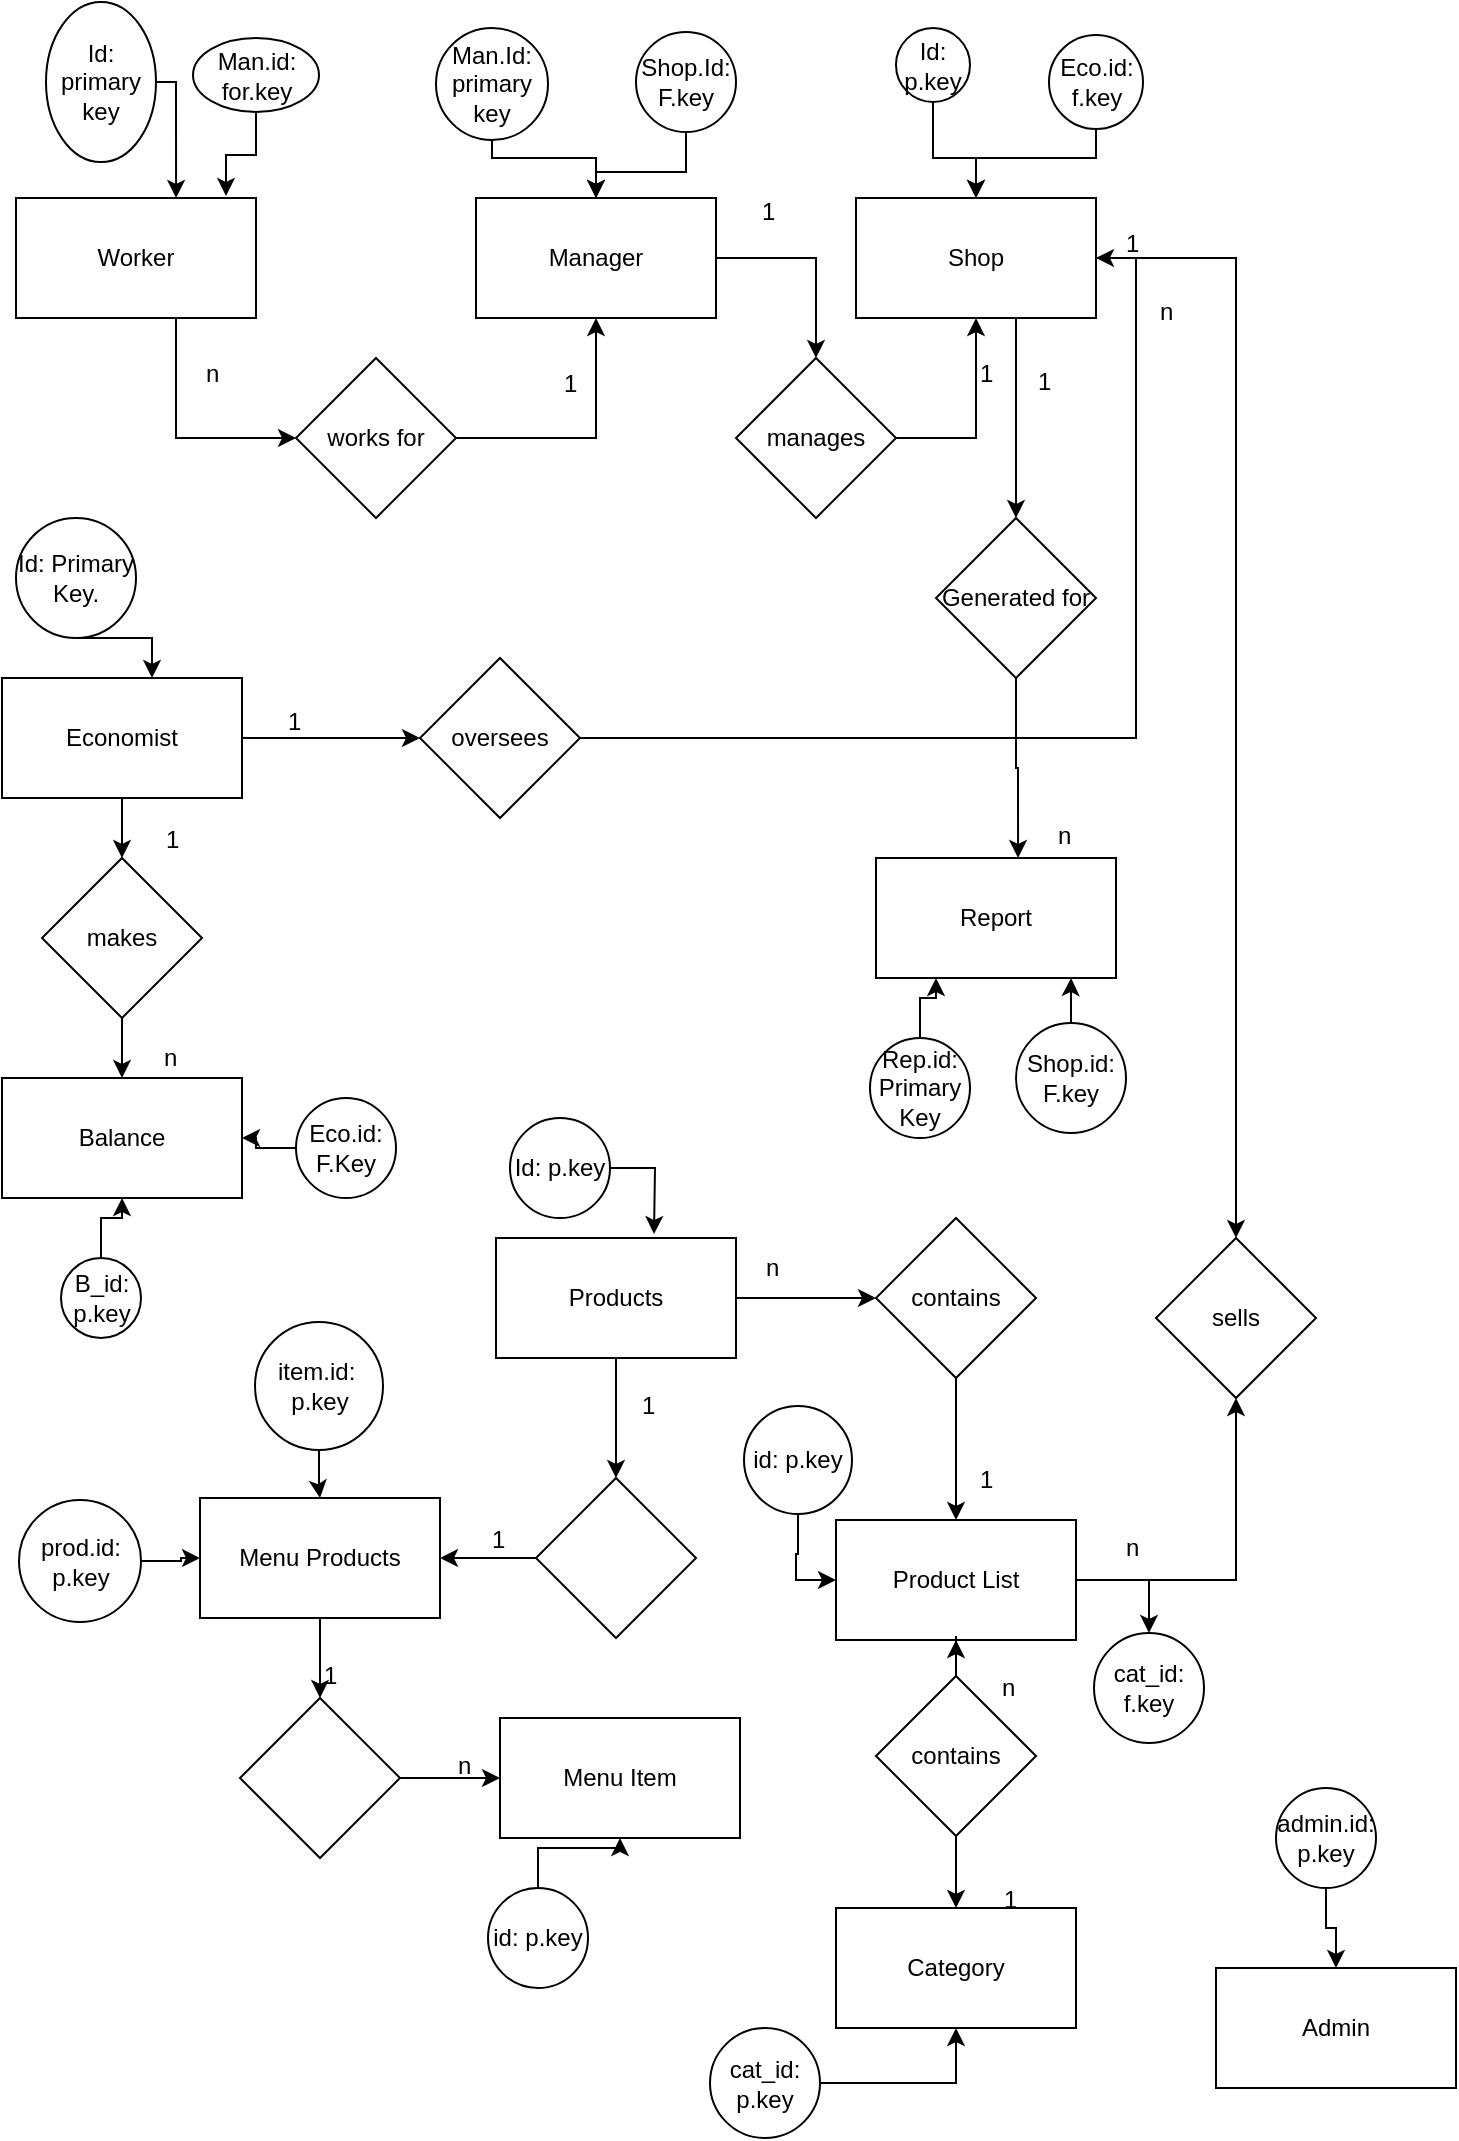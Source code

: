 <mxfile version="10.7.5" type="device"><diagram id="hL257ZmCJ8ZddaGfbk0s" name="Page-1"><mxGraphModel dx="2206" dy="1140" grid="1" gridSize="10" guides="1" tooltips="1" connect="1" arrows="1" fold="1" page="1" pageScale="1" pageWidth="850" pageHeight="1100" math="0" shadow="0"><root><mxCell id="0"/><mxCell id="1" parent="0"/><mxCell id="9sAL3OXxKH8wFS5L8wgN-6" style="edgeStyle=orthogonalEdgeStyle;rounded=0;orthogonalLoop=1;jettySize=auto;html=1;entryX=0;entryY=0.5;entryDx=0;entryDy=0;" edge="1" parent="1" source="9sAL3OXxKH8wFS5L8wgN-1" target="9sAL3OXxKH8wFS5L8wgN-4"><mxGeometry relative="1" as="geometry"><Array as="points"><mxPoint x="130" y="220"/></Array></mxGeometry></mxCell><mxCell id="9sAL3OXxKH8wFS5L8wgN-1" value="Worker" style="rounded=0;whiteSpace=wrap;html=1;" vertex="1" parent="1"><mxGeometry x="50" y="100" width="120" height="60" as="geometry"/></mxCell><mxCell id="9sAL3OXxKH8wFS5L8wgN-11" style="edgeStyle=orthogonalEdgeStyle;rounded=0;orthogonalLoop=1;jettySize=auto;html=1;" edge="1" parent="1" source="9sAL3OXxKH8wFS5L8wgN-2" target="9sAL3OXxKH8wFS5L8wgN-5"><mxGeometry relative="1" as="geometry"/></mxCell><mxCell id="9sAL3OXxKH8wFS5L8wgN-2" value="Manager" style="rounded=0;whiteSpace=wrap;html=1;" vertex="1" parent="1"><mxGeometry x="280" y="100" width="120" height="60" as="geometry"/></mxCell><mxCell id="9sAL3OXxKH8wFS5L8wgN-59" style="edgeStyle=orthogonalEdgeStyle;rounded=0;orthogonalLoop=1;jettySize=auto;html=1;entryX=0.5;entryY=0;entryDx=0;entryDy=0;" edge="1" parent="1" source="9sAL3OXxKH8wFS5L8wgN-3" target="9sAL3OXxKH8wFS5L8wgN-58"><mxGeometry relative="1" as="geometry"><Array as="points"><mxPoint x="550" y="180"/><mxPoint x="550" y="180"/></Array></mxGeometry></mxCell><mxCell id="9sAL3OXxKH8wFS5L8wgN-100" style="edgeStyle=orthogonalEdgeStyle;rounded=0;orthogonalLoop=1;jettySize=auto;html=1;" edge="1" parent="1" source="9sAL3OXxKH8wFS5L8wgN-3" target="9sAL3OXxKH8wFS5L8wgN-99"><mxGeometry relative="1" as="geometry"/></mxCell><mxCell id="9sAL3OXxKH8wFS5L8wgN-3" value="Shop" style="rounded=0;whiteSpace=wrap;html=1;" vertex="1" parent="1"><mxGeometry x="470" y="100" width="120" height="60" as="geometry"/></mxCell><mxCell id="9sAL3OXxKH8wFS5L8wgN-7" style="edgeStyle=orthogonalEdgeStyle;rounded=0;orthogonalLoop=1;jettySize=auto;html=1;entryX=0.5;entryY=1;entryDx=0;entryDy=0;" edge="1" parent="1" source="9sAL3OXxKH8wFS5L8wgN-4" target="9sAL3OXxKH8wFS5L8wgN-2"><mxGeometry relative="1" as="geometry"/></mxCell><mxCell id="9sAL3OXxKH8wFS5L8wgN-4" value="works for" style="rhombus;whiteSpace=wrap;html=1;" vertex="1" parent="1"><mxGeometry x="190" y="180" width="80" height="80" as="geometry"/></mxCell><mxCell id="9sAL3OXxKH8wFS5L8wgN-12" style="edgeStyle=orthogonalEdgeStyle;rounded=0;orthogonalLoop=1;jettySize=auto;html=1;entryX=0.5;entryY=1;entryDx=0;entryDy=0;" edge="1" parent="1" source="9sAL3OXxKH8wFS5L8wgN-5" target="9sAL3OXxKH8wFS5L8wgN-3"><mxGeometry relative="1" as="geometry"><Array as="points"><mxPoint x="530" y="220"/></Array></mxGeometry></mxCell><mxCell id="9sAL3OXxKH8wFS5L8wgN-5" value="manages" style="rhombus;whiteSpace=wrap;html=1;" vertex="1" parent="1"><mxGeometry x="410" y="180" width="80" height="80" as="geometry"/></mxCell><mxCell id="9sAL3OXxKH8wFS5L8wgN-9" value="n" style="text;html=1;resizable=0;points=[];autosize=1;align=left;verticalAlign=top;spacingTop=-4;" vertex="1" parent="1"><mxGeometry x="143" y="178" width="20" height="20" as="geometry"/></mxCell><mxCell id="9sAL3OXxKH8wFS5L8wgN-10" value="1" style="text;html=1;resizable=0;points=[];autosize=1;align=left;verticalAlign=top;spacingTop=-4;" vertex="1" parent="1"><mxGeometry x="322" y="183" width="20" height="20" as="geometry"/></mxCell><mxCell id="9sAL3OXxKH8wFS5L8wgN-13" value="1" style="text;html=1;resizable=0;points=[];autosize=1;align=left;verticalAlign=top;spacingTop=-4;" vertex="1" parent="1"><mxGeometry x="421" y="97" width="20" height="20" as="geometry"/></mxCell><mxCell id="9sAL3OXxKH8wFS5L8wgN-14" value="1" style="text;html=1;resizable=0;points=[];autosize=1;align=left;verticalAlign=top;spacingTop=-4;" vertex="1" parent="1"><mxGeometry x="530" y="178" width="20" height="20" as="geometry"/></mxCell><mxCell id="9sAL3OXxKH8wFS5L8wgN-20" style="edgeStyle=orthogonalEdgeStyle;rounded=0;orthogonalLoop=1;jettySize=auto;html=1;" edge="1" parent="1" source="9sAL3OXxKH8wFS5L8wgN-16" target="9sAL3OXxKH8wFS5L8wgN-18"><mxGeometry relative="1" as="geometry"/></mxCell><mxCell id="9sAL3OXxKH8wFS5L8wgN-45" value="" style="edgeStyle=orthogonalEdgeStyle;rounded=0;orthogonalLoop=1;jettySize=auto;html=1;" edge="1" parent="1" source="9sAL3OXxKH8wFS5L8wgN-16" target="9sAL3OXxKH8wFS5L8wgN-44"><mxGeometry relative="1" as="geometry"/></mxCell><mxCell id="9sAL3OXxKH8wFS5L8wgN-16" value="Economist" style="rounded=0;whiteSpace=wrap;html=1;" vertex="1" parent="1"><mxGeometry x="43" y="340" width="120" height="60" as="geometry"/></mxCell><mxCell id="9sAL3OXxKH8wFS5L8wgN-19" style="edgeStyle=orthogonalEdgeStyle;rounded=0;orthogonalLoop=1;jettySize=auto;html=1;entryX=1;entryY=0.5;entryDx=0;entryDy=0;" edge="1" parent="1" source="9sAL3OXxKH8wFS5L8wgN-18" target="9sAL3OXxKH8wFS5L8wgN-3"><mxGeometry relative="1" as="geometry"/></mxCell><mxCell id="9sAL3OXxKH8wFS5L8wgN-18" value="oversees" style="rhombus;whiteSpace=wrap;html=1;" vertex="1" parent="1"><mxGeometry x="252" y="330" width="80" height="80" as="geometry"/></mxCell><mxCell id="9sAL3OXxKH8wFS5L8wgN-21" value="1" style="text;html=1;resizable=0;points=[];autosize=1;align=left;verticalAlign=top;spacingTop=-4;" vertex="1" parent="1"><mxGeometry x="184" y="352" width="20" height="20" as="geometry"/></mxCell><mxCell id="9sAL3OXxKH8wFS5L8wgN-22" value="n" style="text;html=1;resizable=0;points=[];autosize=1;align=left;verticalAlign=top;spacingTop=-4;" vertex="1" parent="1"><mxGeometry x="620" y="147" width="20" height="20" as="geometry"/></mxCell><mxCell id="9sAL3OXxKH8wFS5L8wgN-24" style="edgeStyle=orthogonalEdgeStyle;rounded=0;orthogonalLoop=1;jettySize=auto;html=1;entryX=0.667;entryY=0;entryDx=0;entryDy=0;entryPerimeter=0;" edge="1" parent="1" source="9sAL3OXxKH8wFS5L8wgN-23" target="9sAL3OXxKH8wFS5L8wgN-1"><mxGeometry relative="1" as="geometry"><Array as="points"><mxPoint x="130" y="42"/></Array></mxGeometry></mxCell><mxCell id="9sAL3OXxKH8wFS5L8wgN-23" value="Id: primary key" style="ellipse;whiteSpace=wrap;html=1;" vertex="1" parent="1"><mxGeometry x="65" y="2" width="55" height="80" as="geometry"/></mxCell><mxCell id="9sAL3OXxKH8wFS5L8wgN-26" style="edgeStyle=orthogonalEdgeStyle;rounded=0;orthogonalLoop=1;jettySize=auto;html=1;entryX=0.875;entryY=-0.017;entryDx=0;entryDy=0;entryPerimeter=0;" edge="1" parent="1" source="9sAL3OXxKH8wFS5L8wgN-25" target="9sAL3OXxKH8wFS5L8wgN-1"><mxGeometry relative="1" as="geometry"/></mxCell><mxCell id="9sAL3OXxKH8wFS5L8wgN-25" value="Man.id: for.key" style="ellipse;whiteSpace=wrap;html=1;" vertex="1" parent="1"><mxGeometry x="138.5" y="20" width="63" height="37" as="geometry"/></mxCell><mxCell id="9sAL3OXxKH8wFS5L8wgN-32" value="" style="edgeStyle=orthogonalEdgeStyle;rounded=0;orthogonalLoop=1;jettySize=auto;html=1;" edge="1" parent="1" source="9sAL3OXxKH8wFS5L8wgN-30" target="9sAL3OXxKH8wFS5L8wgN-2"><mxGeometry relative="1" as="geometry"><Array as="points"><mxPoint x="288" y="80"/><mxPoint x="340" y="80"/></Array></mxGeometry></mxCell><mxCell id="9sAL3OXxKH8wFS5L8wgN-30" value="Man.Id: primary key" style="ellipse;whiteSpace=wrap;html=1;aspect=fixed;" vertex="1" parent="1"><mxGeometry x="260" y="15" width="56" height="56" as="geometry"/></mxCell><mxCell id="9sAL3OXxKH8wFS5L8wgN-33" value="" style="edgeStyle=orthogonalEdgeStyle;rounded=0;orthogonalLoop=1;jettySize=auto;html=1;" edge="1" parent="1" source="9sAL3OXxKH8wFS5L8wgN-31" target="9sAL3OXxKH8wFS5L8wgN-2"><mxGeometry relative="1" as="geometry"/></mxCell><mxCell id="9sAL3OXxKH8wFS5L8wgN-31" value="Shop.Id: F.key" style="ellipse;whiteSpace=wrap;html=1;aspect=fixed;" vertex="1" parent="1"><mxGeometry x="360" y="17" width="50" height="50" as="geometry"/></mxCell><mxCell id="9sAL3OXxKH8wFS5L8wgN-37" style="edgeStyle=orthogonalEdgeStyle;rounded=0;orthogonalLoop=1;jettySize=auto;html=1;entryX=0.5;entryY=0;entryDx=0;entryDy=0;" edge="1" parent="1" source="9sAL3OXxKH8wFS5L8wgN-34" target="9sAL3OXxKH8wFS5L8wgN-3"><mxGeometry relative="1" as="geometry"><Array as="points"><mxPoint x="509" y="80"/><mxPoint x="530" y="80"/></Array></mxGeometry></mxCell><mxCell id="9sAL3OXxKH8wFS5L8wgN-34" value="Id: p.key" style="ellipse;whiteSpace=wrap;html=1;aspect=fixed;" vertex="1" parent="1"><mxGeometry x="490" y="15" width="37" height="37" as="geometry"/></mxCell><mxCell id="9sAL3OXxKH8wFS5L8wgN-36" style="edgeStyle=orthogonalEdgeStyle;rounded=0;orthogonalLoop=1;jettySize=auto;html=1;" edge="1" parent="1" source="9sAL3OXxKH8wFS5L8wgN-35" target="9sAL3OXxKH8wFS5L8wgN-3"><mxGeometry relative="1" as="geometry"><Array as="points"><mxPoint x="590" y="80"/><mxPoint x="530" y="80"/></Array></mxGeometry></mxCell><mxCell id="9sAL3OXxKH8wFS5L8wgN-35" value="Eco.id: f.key" style="ellipse;whiteSpace=wrap;html=1;aspect=fixed;" vertex="1" parent="1"><mxGeometry x="566.5" y="18.5" width="47" height="47" as="geometry"/></mxCell><mxCell id="9sAL3OXxKH8wFS5L8wgN-42" style="edgeStyle=orthogonalEdgeStyle;rounded=0;orthogonalLoop=1;jettySize=auto;html=1;entryX=0.625;entryY=0;entryDx=0;entryDy=0;entryPerimeter=0;" edge="1" parent="1" source="9sAL3OXxKH8wFS5L8wgN-38" target="9sAL3OXxKH8wFS5L8wgN-16"><mxGeometry relative="1" as="geometry"><Array as="points"><mxPoint x="118" y="320"/></Array></mxGeometry></mxCell><mxCell id="9sAL3OXxKH8wFS5L8wgN-38" value="Id: Primary Key." style="ellipse;whiteSpace=wrap;html=1;aspect=fixed;" vertex="1" parent="1"><mxGeometry x="50" y="260" width="60" height="60" as="geometry"/></mxCell><mxCell id="9sAL3OXxKH8wFS5L8wgN-43" value="Balance" style="rounded=0;whiteSpace=wrap;html=1;" vertex="1" parent="1"><mxGeometry x="43" y="540" width="120" height="60" as="geometry"/></mxCell><mxCell id="9sAL3OXxKH8wFS5L8wgN-46" value="" style="edgeStyle=orthogonalEdgeStyle;rounded=0;orthogonalLoop=1;jettySize=auto;html=1;" edge="1" parent="1" source="9sAL3OXxKH8wFS5L8wgN-44" target="9sAL3OXxKH8wFS5L8wgN-43"><mxGeometry relative="1" as="geometry"/></mxCell><mxCell id="9sAL3OXxKH8wFS5L8wgN-44" value="makes" style="rhombus;whiteSpace=wrap;html=1;" vertex="1" parent="1"><mxGeometry x="63" y="430" width="80" height="80" as="geometry"/></mxCell><mxCell id="9sAL3OXxKH8wFS5L8wgN-52" value="" style="edgeStyle=orthogonalEdgeStyle;rounded=0;orthogonalLoop=1;jettySize=auto;html=1;" edge="1" parent="1" source="9sAL3OXxKH8wFS5L8wgN-47" target="9sAL3OXxKH8wFS5L8wgN-43"><mxGeometry relative="1" as="geometry"/></mxCell><mxCell id="9sAL3OXxKH8wFS5L8wgN-47" value="B_id: p.key" style="ellipse;whiteSpace=wrap;html=1;aspect=fixed;" vertex="1" parent="1"><mxGeometry x="72.5" y="630" width="40" height="40" as="geometry"/></mxCell><mxCell id="9sAL3OXxKH8wFS5L8wgN-51" style="edgeStyle=orthogonalEdgeStyle;rounded=0;orthogonalLoop=1;jettySize=auto;html=1;entryX=1;entryY=0.5;entryDx=0;entryDy=0;" edge="1" parent="1" source="9sAL3OXxKH8wFS5L8wgN-48" target="9sAL3OXxKH8wFS5L8wgN-43"><mxGeometry relative="1" as="geometry"/></mxCell><mxCell id="9sAL3OXxKH8wFS5L8wgN-48" value="Eco.id: F.Key" style="ellipse;whiteSpace=wrap;html=1;aspect=fixed;" vertex="1" parent="1"><mxGeometry x="190" y="550" width="50" height="50" as="geometry"/></mxCell><mxCell id="9sAL3OXxKH8wFS5L8wgN-53" value="Report" style="rounded=0;whiteSpace=wrap;html=1;" vertex="1" parent="1"><mxGeometry x="480" y="430" width="120" height="60" as="geometry"/></mxCell><mxCell id="9sAL3OXxKH8wFS5L8wgN-57" style="edgeStyle=orthogonalEdgeStyle;rounded=0;orthogonalLoop=1;jettySize=auto;html=1;entryX=0.25;entryY=1;entryDx=0;entryDy=0;" edge="1" parent="1" source="9sAL3OXxKH8wFS5L8wgN-54" target="9sAL3OXxKH8wFS5L8wgN-53"><mxGeometry relative="1" as="geometry"/></mxCell><mxCell id="9sAL3OXxKH8wFS5L8wgN-54" value="Rep.id: Primary Key" style="ellipse;whiteSpace=wrap;html=1;aspect=fixed;" vertex="1" parent="1"><mxGeometry x="477" y="520" width="50" height="50" as="geometry"/></mxCell><mxCell id="9sAL3OXxKH8wFS5L8wgN-56" style="edgeStyle=orthogonalEdgeStyle;rounded=0;orthogonalLoop=1;jettySize=auto;html=1;entryX=0.813;entryY=1;entryDx=0;entryDy=0;entryPerimeter=0;" edge="1" parent="1" source="9sAL3OXxKH8wFS5L8wgN-55" target="9sAL3OXxKH8wFS5L8wgN-53"><mxGeometry relative="1" as="geometry"/></mxCell><mxCell id="9sAL3OXxKH8wFS5L8wgN-55" value="Shop.id: F.key" style="ellipse;whiteSpace=wrap;html=1;aspect=fixed;" vertex="1" parent="1"><mxGeometry x="550" y="512.5" width="55" height="55" as="geometry"/></mxCell><mxCell id="9sAL3OXxKH8wFS5L8wgN-60" style="edgeStyle=orthogonalEdgeStyle;rounded=0;orthogonalLoop=1;jettySize=auto;html=1;entryX=0.592;entryY=0;entryDx=0;entryDy=0;entryPerimeter=0;" edge="1" parent="1" source="9sAL3OXxKH8wFS5L8wgN-58" target="9sAL3OXxKH8wFS5L8wgN-53"><mxGeometry relative="1" as="geometry"/></mxCell><mxCell id="9sAL3OXxKH8wFS5L8wgN-58" value="Generated for" style="rhombus;whiteSpace=wrap;html=1;" vertex="1" parent="1"><mxGeometry x="510" y="260" width="80" height="80" as="geometry"/></mxCell><mxCell id="9sAL3OXxKH8wFS5L8wgN-61" value="1" style="text;html=1;resizable=0;points=[];autosize=1;align=left;verticalAlign=top;spacingTop=-4;" vertex="1" parent="1"><mxGeometry x="123" y="411" width="20" height="20" as="geometry"/></mxCell><mxCell id="9sAL3OXxKH8wFS5L8wgN-62" value="n" style="text;html=1;resizable=0;points=[];autosize=1;align=left;verticalAlign=top;spacingTop=-4;" vertex="1" parent="1"><mxGeometry x="122" y="520" width="20" height="20" as="geometry"/></mxCell><mxCell id="9sAL3OXxKH8wFS5L8wgN-63" value="1" style="text;html=1;resizable=0;points=[];autosize=1;align=left;verticalAlign=top;spacingTop=-4;" vertex="1" parent="1"><mxGeometry x="559" y="182" width="20" height="20" as="geometry"/></mxCell><mxCell id="9sAL3OXxKH8wFS5L8wgN-64" value="n" style="text;html=1;resizable=0;points=[];autosize=1;align=left;verticalAlign=top;spacingTop=-4;" vertex="1" parent="1"><mxGeometry x="569" y="409" width="20" height="20" as="geometry"/></mxCell><mxCell id="9sAL3OXxKH8wFS5L8wgN-69" style="edgeStyle=orthogonalEdgeStyle;rounded=0;orthogonalLoop=1;jettySize=auto;html=1;" edge="1" parent="1" source="9sAL3OXxKH8wFS5L8wgN-66" target="9sAL3OXxKH8wFS5L8wgN-68"><mxGeometry relative="1" as="geometry"/></mxCell><mxCell id="9sAL3OXxKH8wFS5L8wgN-82" value="" style="edgeStyle=orthogonalEdgeStyle;rounded=0;orthogonalLoop=1;jettySize=auto;html=1;" edge="1" parent="1" source="9sAL3OXxKH8wFS5L8wgN-66" target="9sAL3OXxKH8wFS5L8wgN-81"><mxGeometry relative="1" as="geometry"/></mxCell><mxCell id="9sAL3OXxKH8wFS5L8wgN-66" value="Products" style="rounded=0;whiteSpace=wrap;html=1;" vertex="1" parent="1"><mxGeometry x="290" y="620" width="120" height="60" as="geometry"/></mxCell><mxCell id="9sAL3OXxKH8wFS5L8wgN-75" value="" style="edgeStyle=orthogonalEdgeStyle;rounded=0;orthogonalLoop=1;jettySize=auto;html=1;" edge="1" parent="1" source="9sAL3OXxKH8wFS5L8wgN-67" target="9sAL3OXxKH8wFS5L8wgN-74"><mxGeometry relative="1" as="geometry"/></mxCell><mxCell id="9sAL3OXxKH8wFS5L8wgN-67" value="Menu Products" style="rounded=0;whiteSpace=wrap;html=1;" vertex="1" parent="1"><mxGeometry x="142" y="750" width="120" height="60" as="geometry"/></mxCell><mxCell id="9sAL3OXxKH8wFS5L8wgN-70" value="" style="edgeStyle=orthogonalEdgeStyle;rounded=0;orthogonalLoop=1;jettySize=auto;html=1;" edge="1" parent="1" source="9sAL3OXxKH8wFS5L8wgN-68" target="9sAL3OXxKH8wFS5L8wgN-67"><mxGeometry relative="1" as="geometry"/></mxCell><mxCell id="9sAL3OXxKH8wFS5L8wgN-68" value="" style="rhombus;whiteSpace=wrap;html=1;" vertex="1" parent="1"><mxGeometry x="310" y="740" width="80" height="80" as="geometry"/></mxCell><mxCell id="9sAL3OXxKH8wFS5L8wgN-71" value="1" style="text;html=1;resizable=0;points=[];autosize=1;align=left;verticalAlign=top;spacingTop=-4;" vertex="1" parent="1"><mxGeometry x="361" y="694" width="20" height="20" as="geometry"/></mxCell><mxCell id="9sAL3OXxKH8wFS5L8wgN-72" value="1" style="text;html=1;resizable=0;points=[];autosize=1;align=left;verticalAlign=top;spacingTop=-4;" vertex="1" parent="1"><mxGeometry x="286" y="761" width="20" height="20" as="geometry"/></mxCell><mxCell id="9sAL3OXxKH8wFS5L8wgN-73" value="Menu Item" style="rounded=0;whiteSpace=wrap;html=1;" vertex="1" parent="1"><mxGeometry x="292" y="860" width="120" height="60" as="geometry"/></mxCell><mxCell id="9sAL3OXxKH8wFS5L8wgN-76" value="" style="edgeStyle=orthogonalEdgeStyle;rounded=0;orthogonalLoop=1;jettySize=auto;html=1;" edge="1" parent="1" source="9sAL3OXxKH8wFS5L8wgN-74" target="9sAL3OXxKH8wFS5L8wgN-73"><mxGeometry relative="1" as="geometry"/></mxCell><mxCell id="9sAL3OXxKH8wFS5L8wgN-74" value="" style="rhombus;whiteSpace=wrap;html=1;" vertex="1" parent="1"><mxGeometry x="162" y="850" width="80" height="80" as="geometry"/></mxCell><mxCell id="9sAL3OXxKH8wFS5L8wgN-78" value="1" style="text;html=1;resizable=0;points=[];autosize=1;align=left;verticalAlign=top;spacingTop=-4;" vertex="1" parent="1"><mxGeometry x="201.5" y="829" width="20" height="20" as="geometry"/></mxCell><mxCell id="9sAL3OXxKH8wFS5L8wgN-79" value="n" style="text;html=1;resizable=0;points=[];autosize=1;align=left;verticalAlign=top;spacingTop=-4;" vertex="1" parent="1"><mxGeometry x="269" y="874" width="20" height="20" as="geometry"/></mxCell><mxCell id="9sAL3OXxKH8wFS5L8wgN-101" style="edgeStyle=orthogonalEdgeStyle;rounded=0;orthogonalLoop=1;jettySize=auto;html=1;entryX=0.5;entryY=1;entryDx=0;entryDy=0;" edge="1" parent="1" source="9sAL3OXxKH8wFS5L8wgN-80" target="9sAL3OXxKH8wFS5L8wgN-99"><mxGeometry relative="1" as="geometry"/></mxCell><mxCell id="9sAL3OXxKH8wFS5L8wgN-118" style="edgeStyle=orthogonalEdgeStyle;rounded=0;orthogonalLoop=1;jettySize=auto;html=1;entryX=0.5;entryY=0;entryDx=0;entryDy=0;" edge="1" parent="1" source="9sAL3OXxKH8wFS5L8wgN-80" target="9sAL3OXxKH8wFS5L8wgN-117"><mxGeometry relative="1" as="geometry"/></mxCell><mxCell id="9sAL3OXxKH8wFS5L8wgN-80" value="Product List" style="rounded=0;whiteSpace=wrap;html=1;" vertex="1" parent="1"><mxGeometry x="460" y="761" width="120" height="60" as="geometry"/></mxCell><mxCell id="9sAL3OXxKH8wFS5L8wgN-83" value="" style="edgeStyle=orthogonalEdgeStyle;rounded=0;orthogonalLoop=1;jettySize=auto;html=1;" edge="1" parent="1" source="9sAL3OXxKH8wFS5L8wgN-81" target="9sAL3OXxKH8wFS5L8wgN-80"><mxGeometry relative="1" as="geometry"/></mxCell><mxCell id="9sAL3OXxKH8wFS5L8wgN-81" value="contains" style="rhombus;whiteSpace=wrap;html=1;" vertex="1" parent="1"><mxGeometry x="480" y="610" width="80" height="80" as="geometry"/></mxCell><mxCell id="9sAL3OXxKH8wFS5L8wgN-84" value="n" style="text;html=1;resizable=0;points=[];autosize=1;align=left;verticalAlign=top;spacingTop=-4;" vertex="1" parent="1"><mxGeometry x="423" y="625" width="20" height="20" as="geometry"/></mxCell><mxCell id="9sAL3OXxKH8wFS5L8wgN-85" value="1" style="text;html=1;resizable=0;points=[];autosize=1;align=left;verticalAlign=top;spacingTop=-4;" vertex="1" parent="1"><mxGeometry x="530" y="731" width="20" height="20" as="geometry"/></mxCell><mxCell id="9sAL3OXxKH8wFS5L8wgN-86" value="Category" style="rounded=0;whiteSpace=wrap;html=1;" vertex="1" parent="1"><mxGeometry x="460" y="955" width="120" height="60" as="geometry"/></mxCell><mxCell id="9sAL3OXxKH8wFS5L8wgN-90" value="" style="edgeStyle=orthogonalEdgeStyle;rounded=0;orthogonalLoop=1;jettySize=auto;html=1;" edge="1" parent="1" source="9sAL3OXxKH8wFS5L8wgN-87" target="9sAL3OXxKH8wFS5L8wgN-67"><mxGeometry relative="1" as="geometry"/></mxCell><mxCell id="9sAL3OXxKH8wFS5L8wgN-87" value="prod.id: p.key" style="ellipse;whiteSpace=wrap;html=1;aspect=fixed;" vertex="1" parent="1"><mxGeometry x="51.5" y="751" width="61" height="61" as="geometry"/></mxCell><mxCell id="9sAL3OXxKH8wFS5L8wgN-89" value="" style="edgeStyle=orthogonalEdgeStyle;rounded=0;orthogonalLoop=1;jettySize=auto;html=1;" edge="1" parent="1" source="9sAL3OXxKH8wFS5L8wgN-88" target="9sAL3OXxKH8wFS5L8wgN-67"><mxGeometry relative="1" as="geometry"/></mxCell><mxCell id="9sAL3OXxKH8wFS5L8wgN-88" value="item.id:&amp;nbsp; p.key" style="ellipse;whiteSpace=wrap;html=1;aspect=fixed;" vertex="1" parent="1"><mxGeometry x="169.5" y="662" width="64" height="64" as="geometry"/></mxCell><mxCell id="9sAL3OXxKH8wFS5L8wgN-91" value="Admin" style="rounded=0;whiteSpace=wrap;html=1;" vertex="1" parent="1"><mxGeometry x="650" y="985" width="120" height="60" as="geometry"/></mxCell><mxCell id="9sAL3OXxKH8wFS5L8wgN-93" style="edgeStyle=orthogonalEdgeStyle;rounded=0;orthogonalLoop=1;jettySize=auto;html=1;entryX=0.5;entryY=0;entryDx=0;entryDy=0;" edge="1" parent="1" source="9sAL3OXxKH8wFS5L8wgN-92" target="9sAL3OXxKH8wFS5L8wgN-91"><mxGeometry relative="1" as="geometry"/></mxCell><mxCell id="9sAL3OXxKH8wFS5L8wgN-92" value="admin.id: p.key" style="ellipse;whiteSpace=wrap;html=1;" vertex="1" parent="1"><mxGeometry x="680" y="895" width="50" height="50" as="geometry"/></mxCell><mxCell id="9sAL3OXxKH8wFS5L8wgN-95" value="" style="edgeStyle=orthogonalEdgeStyle;rounded=0;orthogonalLoop=1;jettySize=auto;html=1;" edge="1" parent="1" source="9sAL3OXxKH8wFS5L8wgN-94" target="9sAL3OXxKH8wFS5L8wgN-86"><mxGeometry relative="1" as="geometry"/></mxCell><mxCell id="9sAL3OXxKH8wFS5L8wgN-96" value="" style="edgeStyle=orthogonalEdgeStyle;rounded=0;orthogonalLoop=1;jettySize=auto;html=1;" edge="1" parent="1" source="9sAL3OXxKH8wFS5L8wgN-94" target="9sAL3OXxKH8wFS5L8wgN-80"><mxGeometry relative="1" as="geometry"/></mxCell><mxCell id="9sAL3OXxKH8wFS5L8wgN-94" value="contains" style="rhombus;whiteSpace=wrap;html=1;" vertex="1" parent="1"><mxGeometry x="480" y="839" width="80" height="80" as="geometry"/></mxCell><mxCell id="9sAL3OXxKH8wFS5L8wgN-97" value="n" style="text;html=1;resizable=0;points=[];autosize=1;align=left;verticalAlign=top;spacingTop=-4;" vertex="1" parent="1"><mxGeometry x="541" y="835" width="20" height="20" as="geometry"/></mxCell><mxCell id="9sAL3OXxKH8wFS5L8wgN-98" value="1" style="text;html=1;resizable=0;points=[];autosize=1;align=left;verticalAlign=top;spacingTop=-4;" vertex="1" parent="1"><mxGeometry x="542" y="941" width="20" height="20" as="geometry"/></mxCell><mxCell id="9sAL3OXxKH8wFS5L8wgN-99" value="sells" style="rhombus;whiteSpace=wrap;html=1;" vertex="1" parent="1"><mxGeometry x="620" y="620" width="80" height="80" as="geometry"/></mxCell><mxCell id="9sAL3OXxKH8wFS5L8wgN-102" value="n" style="text;html=1;resizable=0;points=[];autosize=1;align=left;verticalAlign=top;spacingTop=-4;" vertex="1" parent="1"><mxGeometry x="603" y="765" width="20" height="20" as="geometry"/></mxCell><mxCell id="9sAL3OXxKH8wFS5L8wgN-103" value="1" style="text;html=1;resizable=0;points=[];autosize=1;align=left;verticalAlign=top;spacingTop=-4;" vertex="1" parent="1"><mxGeometry x="603" y="113" width="20" height="20" as="geometry"/></mxCell><mxCell id="9sAL3OXxKH8wFS5L8wgN-105" style="edgeStyle=orthogonalEdgeStyle;rounded=0;orthogonalLoop=1;jettySize=auto;html=1;" edge="1" parent="1" source="9sAL3OXxKH8wFS5L8wgN-104" target="9sAL3OXxKH8wFS5L8wgN-73"><mxGeometry relative="1" as="geometry"><mxPoint x="314" y="920" as="targetPoint"/></mxGeometry></mxCell><mxCell id="9sAL3OXxKH8wFS5L8wgN-104" value="id: p.key" style="ellipse;whiteSpace=wrap;html=1;aspect=fixed;" vertex="1" parent="1"><mxGeometry x="286" y="945" width="50" height="50" as="geometry"/></mxCell><mxCell id="9sAL3OXxKH8wFS5L8wgN-112" style="edgeStyle=orthogonalEdgeStyle;rounded=0;orthogonalLoop=1;jettySize=auto;html=1;" edge="1" parent="1" source="9sAL3OXxKH8wFS5L8wgN-111"><mxGeometry relative="1" as="geometry"><mxPoint x="369" y="618" as="targetPoint"/></mxGeometry></mxCell><mxCell id="9sAL3OXxKH8wFS5L8wgN-111" value="Id: p.key" style="ellipse;whiteSpace=wrap;html=1;aspect=fixed;" vertex="1" parent="1"><mxGeometry x="297" y="560" width="50" height="50" as="geometry"/></mxCell><mxCell id="9sAL3OXxKH8wFS5L8wgN-114" style="edgeStyle=orthogonalEdgeStyle;rounded=0;orthogonalLoop=1;jettySize=auto;html=1;entryX=0.5;entryY=1;entryDx=0;entryDy=0;" edge="1" parent="1" source="9sAL3OXxKH8wFS5L8wgN-113" target="9sAL3OXxKH8wFS5L8wgN-86"><mxGeometry relative="1" as="geometry"/></mxCell><mxCell id="9sAL3OXxKH8wFS5L8wgN-113" value="cat_id: p.key" style="ellipse;whiteSpace=wrap;html=1;aspect=fixed;" vertex="1" parent="1"><mxGeometry x="397" y="1015" width="55" height="55" as="geometry"/></mxCell><mxCell id="9sAL3OXxKH8wFS5L8wgN-116" style="edgeStyle=orthogonalEdgeStyle;rounded=0;orthogonalLoop=1;jettySize=auto;html=1;entryX=0;entryY=0.5;entryDx=0;entryDy=0;" edge="1" parent="1" source="9sAL3OXxKH8wFS5L8wgN-115" target="9sAL3OXxKH8wFS5L8wgN-80"><mxGeometry relative="1" as="geometry"/></mxCell><mxCell id="9sAL3OXxKH8wFS5L8wgN-115" value="id: p.key" style="ellipse;whiteSpace=wrap;html=1;aspect=fixed;" vertex="1" parent="1"><mxGeometry x="414" y="704" width="54" height="54" as="geometry"/></mxCell><mxCell id="9sAL3OXxKH8wFS5L8wgN-117" value="cat_id: f.key" style="ellipse;whiteSpace=wrap;html=1;aspect=fixed;" vertex="1" parent="1"><mxGeometry x="589" y="817.5" width="55" height="55" as="geometry"/></mxCell></root></mxGraphModel></diagram></mxfile>